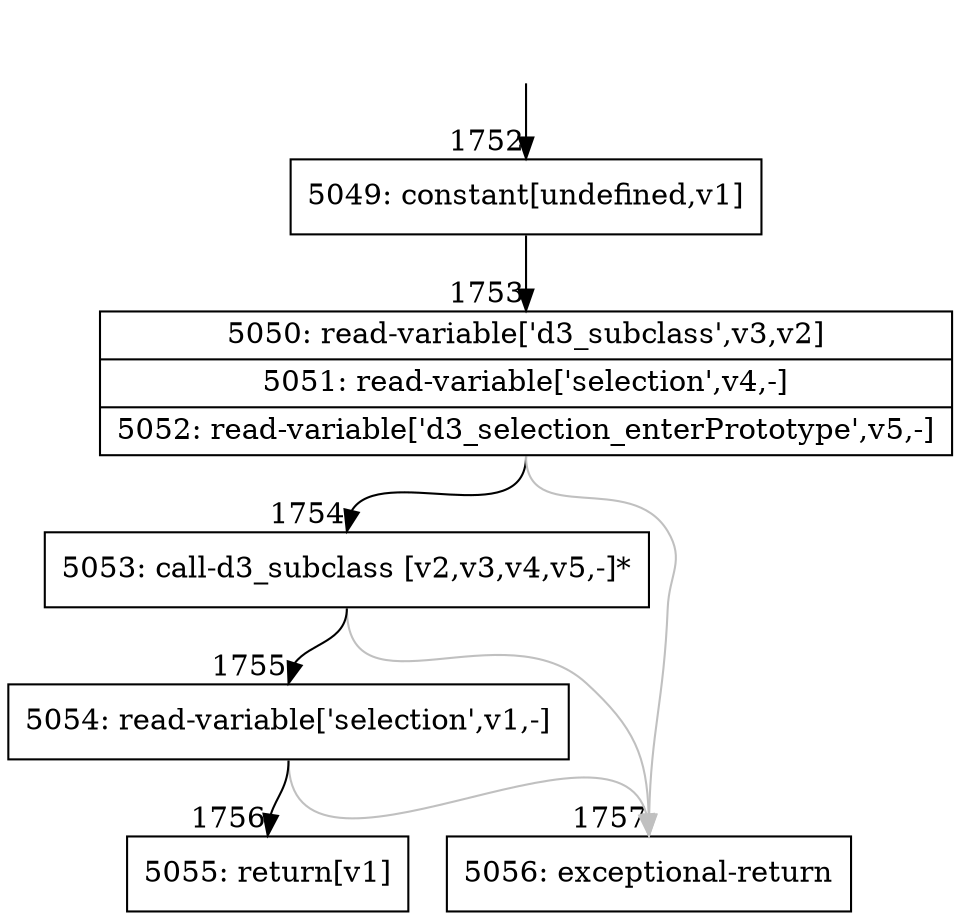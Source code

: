 digraph {
rankdir="TD"
BB_entry172[shape=none,label=""];
BB_entry172 -> BB1752 [tailport=s, headport=n, headlabel="    1752"]
BB1752 [shape=record label="{5049: constant[undefined,v1]}" ] 
BB1752 -> BB1753 [tailport=s, headport=n, headlabel="      1753"]
BB1753 [shape=record label="{5050: read-variable['d3_subclass',v3,v2]|5051: read-variable['selection',v4,-]|5052: read-variable['d3_selection_enterPrototype',v5,-]}" ] 
BB1753 -> BB1754 [tailport=s, headport=n, headlabel="      1754"]
BB1753 -> BB1757 [tailport=s, headport=n, color=gray, headlabel="      1757"]
BB1754 [shape=record label="{5053: call-d3_subclass [v2,v3,v4,v5,-]*}" ] 
BB1754 -> BB1755 [tailport=s, headport=n, headlabel="      1755"]
BB1754 -> BB1757 [tailport=s, headport=n, color=gray]
BB1755 [shape=record label="{5054: read-variable['selection',v1,-]}" ] 
BB1755 -> BB1756 [tailport=s, headport=n, headlabel="      1756"]
BB1755 -> BB1757 [tailport=s, headport=n, color=gray]
BB1756 [shape=record label="{5055: return[v1]}" ] 
BB1757 [shape=record label="{5056: exceptional-return}" ] 
//#$~ 999
}
